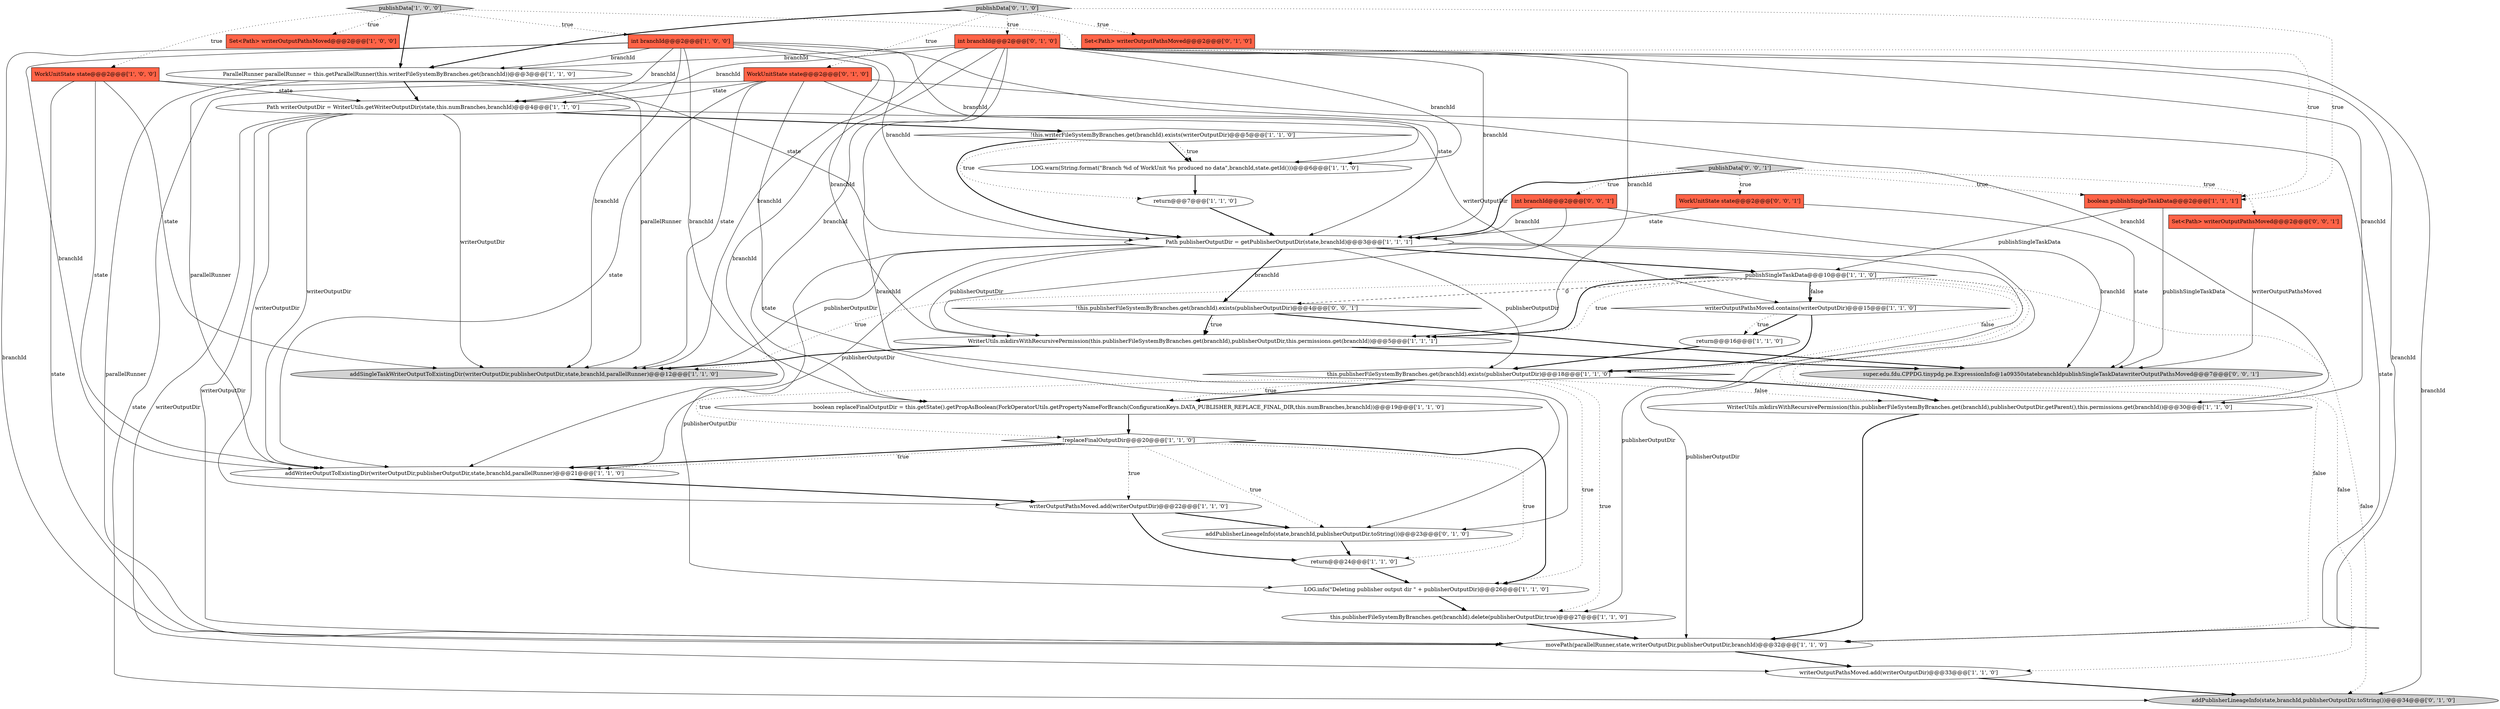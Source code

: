 digraph {
25 [style = filled, label = "this.publisherFileSystemByBranches.get(branchId).exists(publisherOutputDir)@@@18@@@['1', '1', '0']", fillcolor = white, shape = diamond image = "AAA0AAABBB1BBB"];
14 [style = filled, label = "WriterUtils.mkdirsWithRecursivePermission(this.publisherFileSystemByBranches.get(branchId),publisherOutputDir,this.permissions.get(branchId))@@@5@@@['1', '1', '1']", fillcolor = white, shape = ellipse image = "AAA0AAABBB1BBB"];
32 [style = filled, label = "int branchId@@@2@@@['0', '1', '0']", fillcolor = tomato, shape = box image = "AAA0AAABBB2BBB"];
22 [style = filled, label = "Set<Path> writerOutputPathsMoved@@@2@@@['1', '0', '0']", fillcolor = tomato, shape = box image = "AAA0AAABBB1BBB"];
36 [style = filled, label = "super.edu.fdu.CPPDG.tinypdg.pe.ExpressionInfo@1a09350statebranchIdpublishSingleTaskDatawriterOutputPathsMoved@@@7@@@['0', '0', '1']", fillcolor = lightgray, shape = ellipse image = "AAA0AAABBB3BBB"];
7 [style = filled, label = "writerOutputPathsMoved.contains(writerOutputDir)@@@15@@@['1', '1', '0']", fillcolor = white, shape = diamond image = "AAA0AAABBB1BBB"];
0 [style = filled, label = "!this.writerFileSystemByBranches.get(branchId).exists(writerOutputDir)@@@5@@@['1', '1', '0']", fillcolor = white, shape = diamond image = "AAA0AAABBB1BBB"];
2 [style = filled, label = "this.publisherFileSystemByBranches.get(branchId).delete(publisherOutputDir,true)@@@27@@@['1', '1', '0']", fillcolor = white, shape = ellipse image = "AAA0AAABBB1BBB"];
10 [style = filled, label = "boolean replaceFinalOutputDir = this.getState().getPropAsBoolean(ForkOperatorUtils.getPropertyNameForBranch(ConfigurationKeys.DATA_PUBLISHER_REPLACE_FINAL_DIR,this.numBranches,branchId))@@@19@@@['1', '1', '0']", fillcolor = white, shape = ellipse image = "AAA0AAABBB1BBB"];
21 [style = filled, label = "publishData['1', '0', '0']", fillcolor = lightgray, shape = diamond image = "AAA0AAABBB1BBB"];
27 [style = filled, label = "WorkUnitState state@@@2@@@['0', '1', '0']", fillcolor = tomato, shape = box image = "AAA0AAABBB2BBB"];
8 [style = filled, label = "writerOutputPathsMoved.add(writerOutputDir)@@@22@@@['1', '1', '0']", fillcolor = white, shape = ellipse image = "AAA0AAABBB1BBB"];
4 [style = filled, label = "addSingleTaskWriterOutputToExistingDir(writerOutputDir,publisherOutputDir,state,branchId,parallelRunner)@@@12@@@['1', '1', '0']", fillcolor = lightgray, shape = ellipse image = "AAA0AAABBB1BBB"];
1 [style = filled, label = "int branchId@@@2@@@['1', '0', '0']", fillcolor = tomato, shape = box image = "AAA0AAABBB1BBB"];
18 [style = filled, label = "Path publisherOutputDir = getPublisherOutputDir(state,branchId)@@@3@@@['1', '1', '1']", fillcolor = white, shape = ellipse image = "AAA0AAABBB1BBB"];
5 [style = filled, label = "return@@@24@@@['1', '1', '0']", fillcolor = white, shape = ellipse image = "AAA0AAABBB1BBB"];
13 [style = filled, label = "Path writerOutputDir = WriterUtils.getWriterOutputDir(state,this.numBranches,branchId)@@@4@@@['1', '1', '0']", fillcolor = white, shape = ellipse image = "AAA0AAABBB1BBB"];
26 [style = filled, label = "boolean publishSingleTaskData@@@2@@@['1', '1', '1']", fillcolor = tomato, shape = box image = "AAA0AAABBB1BBB"];
35 [style = filled, label = "int branchId@@@2@@@['0', '0', '1']", fillcolor = tomato, shape = box image = "AAA0AAABBB3BBB"];
33 [style = filled, label = "Set<Path> writerOutputPathsMoved@@@2@@@['0', '0', '1']", fillcolor = tomato, shape = box image = "AAA0AAABBB3BBB"];
6 [style = filled, label = "publishSingleTaskData@@@10@@@['1', '1', '0']", fillcolor = white, shape = diamond image = "AAA0AAABBB1BBB"];
11 [style = filled, label = "!replaceFinalOutputDir@@@20@@@['1', '1', '0']", fillcolor = white, shape = diamond image = "AAA0AAABBB1BBB"];
3 [style = filled, label = "WriterUtils.mkdirsWithRecursivePermission(this.publisherFileSystemByBranches.get(branchId),publisherOutputDir.getParent(),this.permissions.get(branchId))@@@30@@@['1', '1', '0']", fillcolor = white, shape = ellipse image = "AAA0AAABBB1BBB"];
16 [style = filled, label = "addWriterOutputToExistingDir(writerOutputDir,publisherOutputDir,state,branchId,parallelRunner)@@@21@@@['1', '1', '0']", fillcolor = white, shape = ellipse image = "AAA0AAABBB1BBB"];
31 [style = filled, label = "addPublisherLineageInfo(state,branchId,publisherOutputDir.toString())@@@34@@@['0', '1', '0']", fillcolor = lightgray, shape = ellipse image = "AAA1AAABBB2BBB"];
20 [style = filled, label = "writerOutputPathsMoved.add(writerOutputDir)@@@33@@@['1', '1', '0']", fillcolor = white, shape = ellipse image = "AAA0AAABBB1BBB"];
19 [style = filled, label = "movePath(parallelRunner,state,writerOutputDir,publisherOutputDir,branchId)@@@32@@@['1', '1', '0']", fillcolor = white, shape = ellipse image = "AAA0AAABBB1BBB"];
30 [style = filled, label = "addPublisherLineageInfo(state,branchId,publisherOutputDir.toString())@@@23@@@['0', '1', '0']", fillcolor = white, shape = ellipse image = "AAA1AAABBB2BBB"];
29 [style = filled, label = "Set<Path> writerOutputPathsMoved@@@2@@@['0', '1', '0']", fillcolor = tomato, shape = box image = "AAA0AAABBB2BBB"];
34 [style = filled, label = "publishData['0', '0', '1']", fillcolor = lightgray, shape = diamond image = "AAA0AAABBB3BBB"];
28 [style = filled, label = "publishData['0', '1', '0']", fillcolor = lightgray, shape = diamond image = "AAA0AAABBB2BBB"];
15 [style = filled, label = "return@@@7@@@['1', '1', '0']", fillcolor = white, shape = ellipse image = "AAA0AAABBB1BBB"];
38 [style = filled, label = "!this.publisherFileSystemByBranches.get(branchId).exists(publisherOutputDir)@@@4@@@['0', '0', '1']", fillcolor = white, shape = diamond image = "AAA0AAABBB3BBB"];
24 [style = filled, label = "WorkUnitState state@@@2@@@['1', '0', '0']", fillcolor = tomato, shape = box image = "AAA0AAABBB1BBB"];
12 [style = filled, label = "LOG.info(\"Deleting publisher output dir \" + publisherOutputDir)@@@26@@@['1', '1', '0']", fillcolor = white, shape = ellipse image = "AAA0AAABBB1BBB"];
23 [style = filled, label = "ParallelRunner parallelRunner = this.getParallelRunner(this.writerFileSystemByBranches.get(branchId))@@@3@@@['1', '1', '0']", fillcolor = white, shape = ellipse image = "AAA0AAABBB1BBB"];
37 [style = filled, label = "WorkUnitState state@@@2@@@['0', '0', '1']", fillcolor = tomato, shape = box image = "AAA0AAABBB3BBB"];
9 [style = filled, label = "return@@@16@@@['1', '1', '0']", fillcolor = white, shape = ellipse image = "AAA0AAABBB1BBB"];
17 [style = filled, label = "LOG.warn(String.format(\"Branch %d of WorkUnit %s produced no data\",branchId,state.getId()))@@@6@@@['1', '1', '0']", fillcolor = white, shape = ellipse image = "AAA0AAABBB1BBB"];
27->19 [style = solid, label="state"];
25->3 [style = bold, label=""];
38->36 [style = bold, label=""];
11->12 [style = bold, label=""];
25->11 [style = dotted, label="true"];
1->18 [style = solid, label="branchId"];
25->10 [style = bold, label=""];
1->19 [style = solid, label="branchId"];
21->22 [style = dotted, label="true"];
10->11 [style = bold, label=""];
11->16 [style = bold, label=""];
6->25 [style = dotted, label="false"];
32->3 [style = solid, label="branchId"];
6->31 [style = dotted, label="false"];
6->4 [style = dotted, label="true"];
32->17 [style = solid, label="branchId"];
18->38 [style = bold, label=""];
27->16 [style = solid, label="state"];
5->12 [style = bold, label=""];
6->19 [style = dotted, label="false"];
9->25 [style = bold, label=""];
32->14 [style = solid, label="branchId"];
11->5 [style = dotted, label="true"];
25->12 [style = dotted, label="true"];
18->16 [style = solid, label="publisherOutputDir"];
34->26 [style = dotted, label="true"];
8->5 [style = bold, label=""];
28->26 [style = dotted, label="true"];
1->3 [style = solid, label="branchId"];
13->0 [style = bold, label=""];
20->31 [style = bold, label=""];
25->3 [style = dotted, label="false"];
7->9 [style = bold, label=""];
11->30 [style = dotted, label="true"];
27->31 [style = solid, label="state"];
13->16 [style = solid, label="writerOutputDir"];
21->24 [style = dotted, label="true"];
16->8 [style = bold, label=""];
35->14 [style = solid, label="branchId"];
13->8 [style = solid, label="writerOutputDir"];
32->13 [style = solid, label="branchId"];
25->10 [style = dotted, label="true"];
6->38 [style = dashed, label="0"];
6->7 [style = dotted, label="false"];
1->4 [style = solid, label="branchId"];
11->16 [style = dotted, label="true"];
13->20 [style = solid, label="writerOutputDir"];
6->14 [style = bold, label=""];
32->31 [style = solid, label="branchId"];
13->19 [style = solid, label="writerOutputDir"];
17->15 [style = bold, label=""];
24->16 [style = solid, label="state"];
18->2 [style = solid, label="publisherOutputDir"];
0->15 [style = dotted, label="true"];
0->17 [style = bold, label=""];
24->13 [style = solid, label="state"];
24->18 [style = solid, label="state"];
8->30 [style = bold, label=""];
27->13 [style = solid, label="state"];
28->29 [style = dotted, label="true"];
18->12 [style = solid, label="publisherOutputDir"];
18->14 [style = solid, label="publisherOutputDir"];
18->6 [style = bold, label=""];
14->36 [style = bold, label=""];
1->13 [style = solid, label="branchId"];
38->14 [style = dotted, label="true"];
24->19 [style = solid, label="state"];
15->18 [style = bold, label=""];
18->19 [style = solid, label="publisherOutputDir"];
12->2 [style = bold, label=""];
26->36 [style = solid, label="publishSingleTaskData"];
21->1 [style = dotted, label="true"];
28->23 [style = bold, label=""];
6->14 [style = dotted, label="true"];
28->27 [style = dotted, label="true"];
32->19 [style = solid, label="branchId"];
1->10 [style = solid, label="branchId"];
37->36 [style = solid, label="state"];
1->16 [style = solid, label="branchId"];
33->36 [style = solid, label="writerOutputPathsMoved"];
23->13 [style = bold, label=""];
2->19 [style = bold, label=""];
6->20 [style = dotted, label="false"];
3->19 [style = bold, label=""];
7->25 [style = bold, label=""];
32->23 [style = solid, label="branchId"];
34->33 [style = dotted, label="true"];
32->10 [style = solid, label="branchId"];
1->23 [style = solid, label="branchId"];
18->4 [style = solid, label="publisherOutputDir"];
32->30 [style = solid, label="branchId"];
1->17 [style = solid, label="branchId"];
34->18 [style = bold, label=""];
23->16 [style = solid, label="parallelRunner"];
38->14 [style = bold, label=""];
19->20 [style = bold, label=""];
32->16 [style = solid, label="branchId"];
27->18 [style = solid, label="state"];
32->18 [style = solid, label="branchId"];
34->35 [style = dotted, label="true"];
23->4 [style = solid, label="parallelRunner"];
7->9 [style = dotted, label="true"];
26->6 [style = solid, label="publishSingleTaskData"];
27->30 [style = solid, label="state"];
1->14 [style = solid, label="branchId"];
21->26 [style = dotted, label="true"];
11->8 [style = dotted, label="true"];
37->18 [style = solid, label="state"];
35->18 [style = solid, label="branchId"];
30->5 [style = bold, label=""];
13->4 [style = solid, label="writerOutputDir"];
34->37 [style = dotted, label="true"];
32->4 [style = solid, label="branchId"];
14->4 [style = bold, label=""];
13->7 [style = solid, label="writerOutputDir"];
24->4 [style = solid, label="state"];
18->25 [style = solid, label="publisherOutputDir"];
21->23 [style = bold, label=""];
23->19 [style = solid, label="parallelRunner"];
6->7 [style = bold, label=""];
0->17 [style = dotted, label="true"];
28->32 [style = dotted, label="true"];
25->2 [style = dotted, label="true"];
27->4 [style = solid, label="state"];
0->18 [style = bold, label=""];
35->36 [style = solid, label="branchId"];
}
